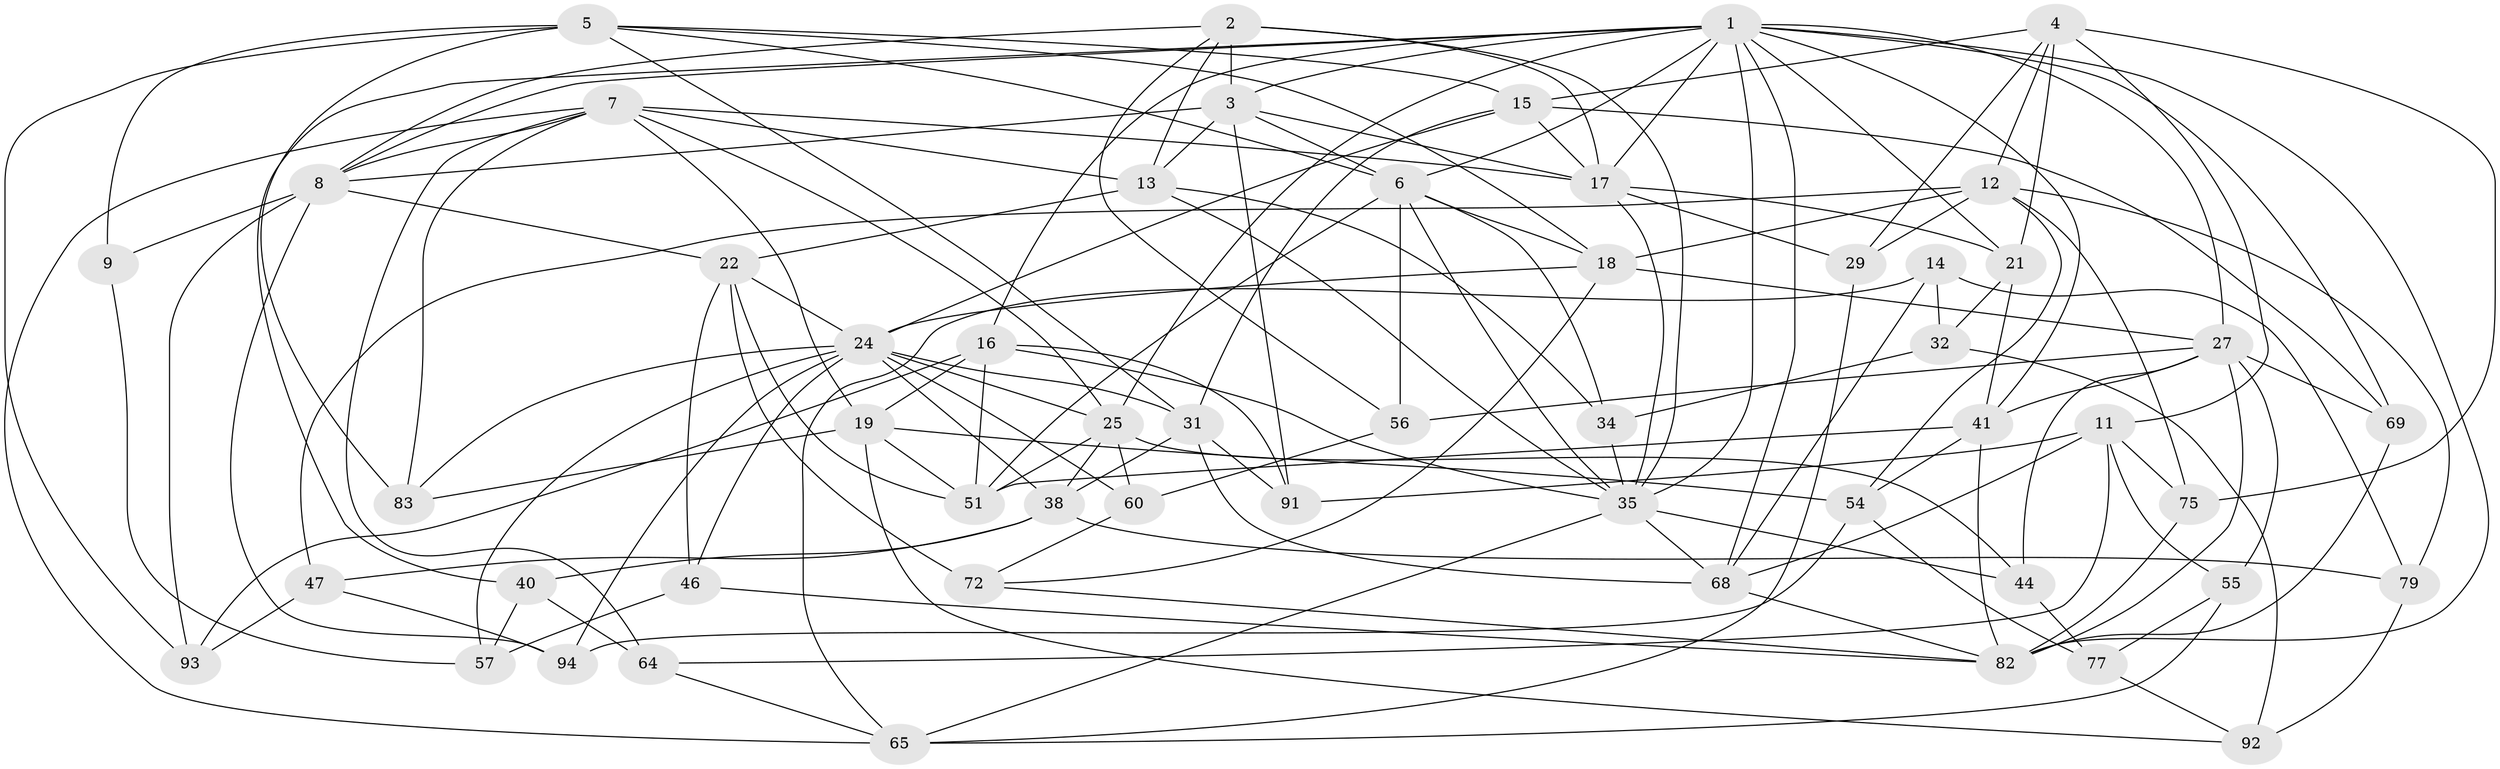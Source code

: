 // original degree distribution, {4: 1.0}
// Generated by graph-tools (version 1.1) at 2025/16/03/09/25 04:16:15]
// undirected, 54 vertices, 153 edges
graph export_dot {
graph [start="1"]
  node [color=gray90,style=filled];
  1 [super="+100+101+23"];
  2 [super="+28"];
  3 [super="+45+20"];
  4 [super="+30"];
  5 [super="+66+58"];
  6 [super="+10"];
  7 [super="+39+97"];
  8 [super="+102+36"];
  9;
  11 [super="+63"];
  12 [super="+88+62"];
  13 [super="+43"];
  14;
  15 [super="+81"];
  16 [super="+42"];
  17 [super="+49"];
  18 [super="+107"];
  19 [super="+87"];
  21 [super="+89"];
  22 [super="+99"];
  24 [super="+33+50"];
  25 [super="+78+26"];
  27 [super="+48"];
  29;
  31 [super="+106"];
  32;
  34;
  35 [super="+59+61"];
  38 [super="+76"];
  40;
  41 [super="+105"];
  44;
  46;
  47 [super="+52"];
  51 [super="+90"];
  54 [super="+85"];
  55;
  56;
  57;
  60;
  64;
  65 [super="+80"];
  68 [super="+86"];
  69;
  72;
  75;
  77;
  79;
  82 [super="+84"];
  83;
  91;
  92;
  93;
  94;
  1 -- 40;
  1 -- 69;
  1 -- 21 [weight=2];
  1 -- 8;
  1 -- 6;
  1 -- 35;
  1 -- 41;
  1 -- 16;
  1 -- 17;
  1 -- 3 [weight=2];
  1 -- 25;
  1 -- 68;
  1 -- 27;
  1 -- 82;
  2 -- 8;
  2 -- 17;
  2 -- 3 [weight=3];
  2 -- 56;
  2 -- 13;
  2 -- 35;
  3 -- 91;
  3 -- 8;
  3 -- 17;
  3 -- 13;
  3 -- 6;
  4 -- 29;
  4 -- 75;
  4 -- 12;
  4 -- 11;
  4 -- 21;
  4 -- 15;
  5 -- 31;
  5 -- 9 [weight=2];
  5 -- 83;
  5 -- 93;
  5 -- 18;
  5 -- 6;
  5 -- 15;
  6 -- 35;
  6 -- 18;
  6 -- 34;
  6 -- 51;
  6 -- 56;
  7 -- 13;
  7 -- 64;
  7 -- 83;
  7 -- 19;
  7 -- 8;
  7 -- 25;
  7 -- 65;
  7 -- 17;
  8 -- 93;
  8 -- 9;
  8 -- 22;
  8 -- 94;
  9 -- 57;
  11 -- 75;
  11 -- 64;
  11 -- 91;
  11 -- 55;
  11 -- 68;
  12 -- 47 [weight=3];
  12 -- 29;
  12 -- 79;
  12 -- 18;
  12 -- 54 [weight=2];
  12 -- 75;
  13 -- 34;
  13 -- 22;
  13 -- 35;
  14 -- 32;
  14 -- 68;
  14 -- 65;
  14 -- 79;
  15 -- 31;
  15 -- 17;
  15 -- 69;
  15 -- 24;
  16 -- 91;
  16 -- 19;
  16 -- 51;
  16 -- 93;
  16 -- 35;
  17 -- 35;
  17 -- 29;
  17 -- 21;
  18 -- 27;
  18 -- 72;
  18 -- 24;
  19 -- 92;
  19 -- 83;
  19 -- 54;
  19 -- 51;
  21 -- 41;
  21 -- 32;
  22 -- 72;
  22 -- 46;
  22 -- 51;
  22 -- 24;
  24 -- 60;
  24 -- 57;
  24 -- 94;
  24 -- 25 [weight=2];
  24 -- 31;
  24 -- 83;
  24 -- 38;
  24 -- 46;
  25 -- 60;
  25 -- 44;
  25 -- 51;
  25 -- 38;
  27 -- 55;
  27 -- 69;
  27 -- 56;
  27 -- 41;
  27 -- 44;
  27 -- 82;
  29 -- 65;
  31 -- 91;
  31 -- 68;
  31 -- 38;
  32 -- 92;
  32 -- 34;
  34 -- 35;
  35 -- 44;
  35 -- 65;
  35 -- 68;
  38 -- 40;
  38 -- 47;
  38 -- 79;
  40 -- 64;
  40 -- 57;
  41 -- 54;
  41 -- 51;
  41 -- 82;
  44 -- 77;
  46 -- 57;
  46 -- 82;
  47 -- 93;
  47 -- 94;
  54 -- 77;
  54 -- 94;
  55 -- 77;
  55 -- 65;
  56 -- 60;
  60 -- 72;
  64 -- 65;
  68 -- 82;
  69 -- 82;
  72 -- 82;
  75 -- 82;
  77 -- 92;
  79 -- 92;
}
